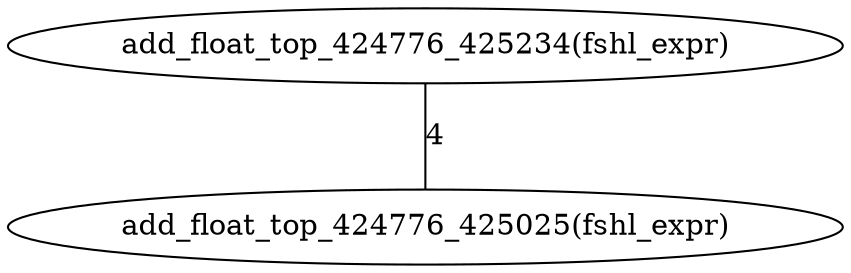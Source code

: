 graph G {
0[label="add_float_top_424776_425025(fshl_expr)"];
1[label="add_float_top_424776_425234(fshl_expr)"];
1--0 [label="4"];
}
